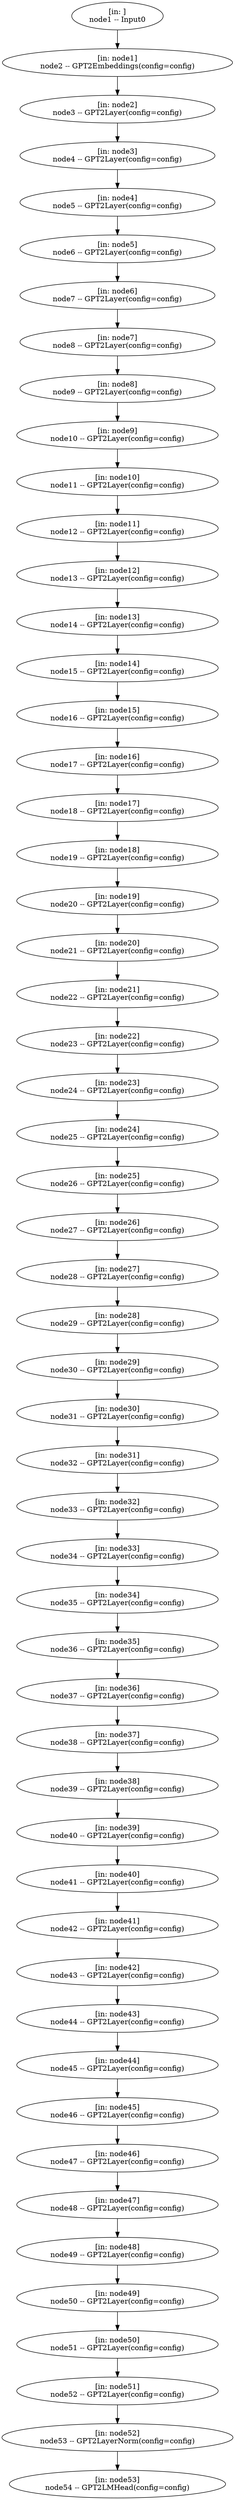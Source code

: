digraph {
	node1 [label="[in: ]
node1 -- Input0"]
	node2 [label="[in: node1]
node2 -- GPT2Embeddings(config=config)"]
	node3 [label="[in: node2]
node3 -- GPT2Layer(config=config)"]
	node4 [label="[in: node3]
node4 -- GPT2Layer(config=config)"]
	node5 [label="[in: node4]
node5 -- GPT2Layer(config=config)"]
	node6 [label="[in: node5]
node6 -- GPT2Layer(config=config)"]
	node7 [label="[in: node6]
node7 -- GPT2Layer(config=config)"]
	node8 [label="[in: node7]
node8 -- GPT2Layer(config=config)"]
	node9 [label="[in: node8]
node9 -- GPT2Layer(config=config)"]
	node10 [label="[in: node9]
node10 -- GPT2Layer(config=config)"]
	node11 [label="[in: node10]
node11 -- GPT2Layer(config=config)"]
	node12 [label="[in: node11]
node12 -- GPT2Layer(config=config)"]
	node13 [label="[in: node12]
node13 -- GPT2Layer(config=config)"]
	node14 [label="[in: node13]
node14 -- GPT2Layer(config=config)"]
	node15 [label="[in: node14]
node15 -- GPT2Layer(config=config)"]
	node16 [label="[in: node15]
node16 -- GPT2Layer(config=config)"]
	node17 [label="[in: node16]
node17 -- GPT2Layer(config=config)"]
	node18 [label="[in: node17]
node18 -- GPT2Layer(config=config)"]
	node19 [label="[in: node18]
node19 -- GPT2Layer(config=config)"]
	node20 [label="[in: node19]
node20 -- GPT2Layer(config=config)"]
	node21 [label="[in: node20]
node21 -- GPT2Layer(config=config)"]
	node22 [label="[in: node21]
node22 -- GPT2Layer(config=config)"]
	node23 [label="[in: node22]
node23 -- GPT2Layer(config=config)"]
	node24 [label="[in: node23]
node24 -- GPT2Layer(config=config)"]
	node25 [label="[in: node24]
node25 -- GPT2Layer(config=config)"]
	node26 [label="[in: node25]
node26 -- GPT2Layer(config=config)"]
	node27 [label="[in: node26]
node27 -- GPT2Layer(config=config)"]
	node28 [label="[in: node27]
node28 -- GPT2Layer(config=config)"]
	node29 [label="[in: node28]
node29 -- GPT2Layer(config=config)"]
	node30 [label="[in: node29]
node30 -- GPT2Layer(config=config)"]
	node31 [label="[in: node30]
node31 -- GPT2Layer(config=config)"]
	node32 [label="[in: node31]
node32 -- GPT2Layer(config=config)"]
	node33 [label="[in: node32]
node33 -- GPT2Layer(config=config)"]
	node34 [label="[in: node33]
node34 -- GPT2Layer(config=config)"]
	node35 [label="[in: node34]
node35 -- GPT2Layer(config=config)"]
	node36 [label="[in: node35]
node36 -- GPT2Layer(config=config)"]
	node37 [label="[in: node36]
node37 -- GPT2Layer(config=config)"]
	node38 [label="[in: node37]
node38 -- GPT2Layer(config=config)"]
	node39 [label="[in: node38]
node39 -- GPT2Layer(config=config)"]
	node40 [label="[in: node39]
node40 -- GPT2Layer(config=config)"]
	node41 [label="[in: node40]
node41 -- GPT2Layer(config=config)"]
	node42 [label="[in: node41]
node42 -- GPT2Layer(config=config)"]
	node43 [label="[in: node42]
node43 -- GPT2Layer(config=config)"]
	node44 [label="[in: node43]
node44 -- GPT2Layer(config=config)"]
	node45 [label="[in: node44]
node45 -- GPT2Layer(config=config)"]
	node46 [label="[in: node45]
node46 -- GPT2Layer(config=config)"]
	node47 [label="[in: node46]
node47 -- GPT2Layer(config=config)"]
	node48 [label="[in: node47]
node48 -- GPT2Layer(config=config)"]
	node49 [label="[in: node48]
node49 -- GPT2Layer(config=config)"]
	node50 [label="[in: node49]
node50 -- GPT2Layer(config=config)"]
	node51 [label="[in: node50]
node51 -- GPT2Layer(config=config)"]
	node52 [label="[in: node51]
node52 -- GPT2Layer(config=config)"]
	node53 [label="[in: node52]
node53 -- GPT2LayerNorm(config=config)"]
	node54 [label="[in: node53]
node54 -- GPT2LMHead(config=config)"]
	node1 -> node2
	node2 -> node3
	node3 -> node4
	node4 -> node5
	node5 -> node6
	node6 -> node7
	node7 -> node8
	node8 -> node9
	node9 -> node10
	node10 -> node11
	node11 -> node12
	node12 -> node13
	node13 -> node14
	node14 -> node15
	node15 -> node16
	node16 -> node17
	node17 -> node18
	node18 -> node19
	node19 -> node20
	node20 -> node21
	node21 -> node22
	node22 -> node23
	node23 -> node24
	node24 -> node25
	node25 -> node26
	node26 -> node27
	node27 -> node28
	node28 -> node29
	node29 -> node30
	node30 -> node31
	node31 -> node32
	node32 -> node33
	node33 -> node34
	node34 -> node35
	node35 -> node36
	node36 -> node37
	node37 -> node38
	node38 -> node39
	node39 -> node40
	node40 -> node41
	node41 -> node42
	node42 -> node43
	node43 -> node44
	node44 -> node45
	node45 -> node46
	node46 -> node47
	node47 -> node48
	node48 -> node49
	node49 -> node50
	node50 -> node51
	node51 -> node52
	node52 -> node53
	node53 -> node54
}
